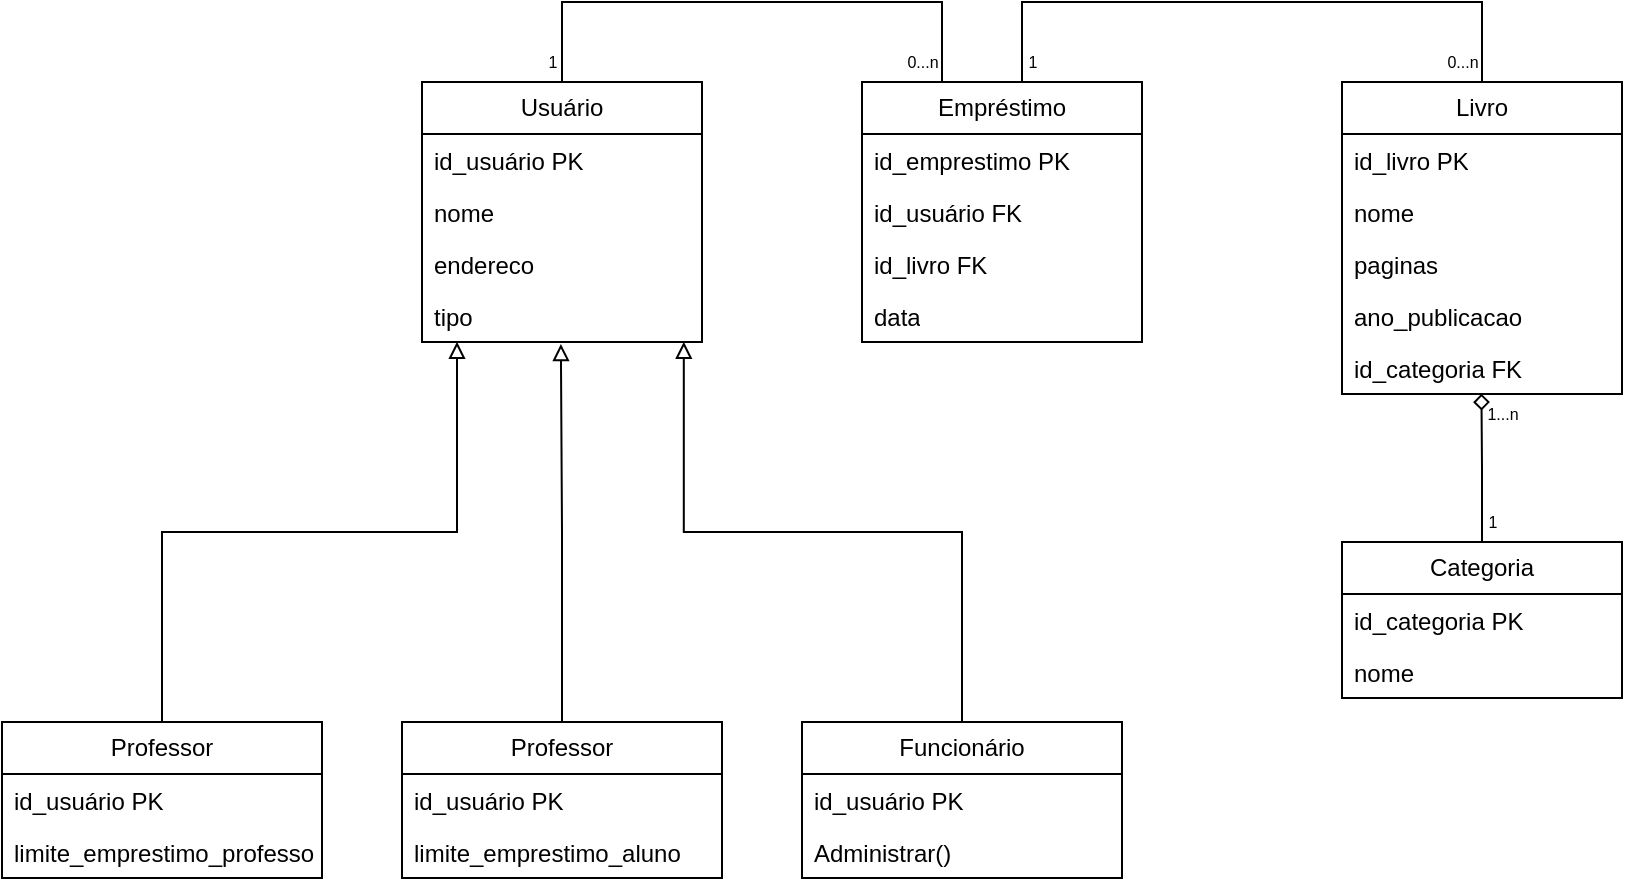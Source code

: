 <mxfile version="26.1.3">
  <diagram name="Página-1" id="mrNbvKiJHWFPIVaG444E">
    <mxGraphModel dx="1646" dy="441" grid="1" gridSize="10" guides="1" tooltips="1" connect="1" arrows="1" fold="1" page="1" pageScale="1" pageWidth="827" pageHeight="1169" math="0" shadow="0">
      <root>
        <mxCell id="0" />
        <mxCell id="1" parent="0" />
        <mxCell id="kqgmWBU-hWUkxHKTHW4B-35" style="edgeStyle=orthogonalEdgeStyle;rounded=0;orthogonalLoop=1;jettySize=auto;html=1;entryX=0.282;entryY=-0.002;entryDx=0;entryDy=0;entryPerimeter=0;endArrow=none;startFill=0;" edge="1" parent="1" source="kqgmWBU-hWUkxHKTHW4B-1" target="kqgmWBU-hWUkxHKTHW4B-6">
          <mxGeometry relative="1" as="geometry">
            <Array as="points">
              <mxPoint x="210" y="200" />
              <mxPoint x="400" y="200" />
              <mxPoint x="400" y="240" />
              <mxPoint x="400" y="240" />
            </Array>
          </mxGeometry>
        </mxCell>
        <mxCell id="kqgmWBU-hWUkxHKTHW4B-1" value="Usuário" style="swimlane;fontStyle=0;childLayout=stackLayout;horizontal=1;startSize=26;fillColor=none;horizontalStack=0;resizeParent=1;resizeParentMax=0;resizeLast=0;collapsible=1;marginBottom=0;whiteSpace=wrap;html=1;" vertex="1" parent="1">
          <mxGeometry x="140" y="240" width="140" height="130" as="geometry" />
        </mxCell>
        <mxCell id="kqgmWBU-hWUkxHKTHW4B-2" value="id_usuário PK" style="text;strokeColor=none;fillColor=none;align=left;verticalAlign=top;spacingLeft=4;spacingRight=4;overflow=hidden;rotatable=0;points=[[0,0.5],[1,0.5]];portConstraint=eastwest;whiteSpace=wrap;html=1;" vertex="1" parent="kqgmWBU-hWUkxHKTHW4B-1">
          <mxGeometry y="26" width="140" height="26" as="geometry" />
        </mxCell>
        <mxCell id="kqgmWBU-hWUkxHKTHW4B-3" value="nome" style="text;strokeColor=none;fillColor=none;align=left;verticalAlign=top;spacingLeft=4;spacingRight=4;overflow=hidden;rotatable=0;points=[[0,0.5],[1,0.5]];portConstraint=eastwest;whiteSpace=wrap;html=1;" vertex="1" parent="kqgmWBU-hWUkxHKTHW4B-1">
          <mxGeometry y="52" width="140" height="26" as="geometry" />
        </mxCell>
        <mxCell id="kqgmWBU-hWUkxHKTHW4B-5" value="endereco" style="text;strokeColor=none;fillColor=none;align=left;verticalAlign=top;spacingLeft=4;spacingRight=4;overflow=hidden;rotatable=0;points=[[0,0.5],[1,0.5]];portConstraint=eastwest;whiteSpace=wrap;html=1;" vertex="1" parent="kqgmWBU-hWUkxHKTHW4B-1">
          <mxGeometry y="78" width="140" height="26" as="geometry" />
        </mxCell>
        <mxCell id="kqgmWBU-hWUkxHKTHW4B-4" value="tipo" style="text;strokeColor=none;fillColor=none;align=left;verticalAlign=top;spacingLeft=4;spacingRight=4;overflow=hidden;rotatable=0;points=[[0,0.5],[1,0.5]];portConstraint=eastwest;whiteSpace=wrap;html=1;" vertex="1" parent="kqgmWBU-hWUkxHKTHW4B-1">
          <mxGeometry y="104" width="140" height="26" as="geometry" />
        </mxCell>
        <mxCell id="kqgmWBU-hWUkxHKTHW4B-42" style="edgeStyle=orthogonalEdgeStyle;rounded=0;orthogonalLoop=1;jettySize=auto;html=1;entryX=0.5;entryY=0;entryDx=0;entryDy=0;endArrow=none;startFill=0;targetPerimeterSpacing=0;" edge="1" parent="1" source="kqgmWBU-hWUkxHKTHW4B-6" target="kqgmWBU-hWUkxHKTHW4B-11">
          <mxGeometry relative="1" as="geometry">
            <Array as="points">
              <mxPoint x="440" y="200" />
              <mxPoint x="670" y="200" />
            </Array>
          </mxGeometry>
        </mxCell>
        <mxCell id="kqgmWBU-hWUkxHKTHW4B-6" value="Empréstimo" style="swimlane;fontStyle=0;childLayout=stackLayout;horizontal=1;startSize=26;fillColor=none;horizontalStack=0;resizeParent=1;resizeParentMax=0;resizeLast=0;collapsible=1;marginBottom=0;whiteSpace=wrap;html=1;" vertex="1" parent="1">
          <mxGeometry x="360" y="240" width="140" height="130" as="geometry" />
        </mxCell>
        <mxCell id="kqgmWBU-hWUkxHKTHW4B-7" value="id_emprestimo PK" style="text;strokeColor=none;fillColor=none;align=left;verticalAlign=top;spacingLeft=4;spacingRight=4;overflow=hidden;rotatable=0;points=[[0,0.5],[1,0.5]];portConstraint=eastwest;whiteSpace=wrap;html=1;" vertex="1" parent="kqgmWBU-hWUkxHKTHW4B-6">
          <mxGeometry y="26" width="140" height="26" as="geometry" />
        </mxCell>
        <mxCell id="kqgmWBU-hWUkxHKTHW4B-8" value="id_usuário FK" style="text;strokeColor=none;fillColor=none;align=left;verticalAlign=top;spacingLeft=4;spacingRight=4;overflow=hidden;rotatable=0;points=[[0,0.5],[1,0.5]];portConstraint=eastwest;whiteSpace=wrap;html=1;" vertex="1" parent="kqgmWBU-hWUkxHKTHW4B-6">
          <mxGeometry y="52" width="140" height="26" as="geometry" />
        </mxCell>
        <mxCell id="kqgmWBU-hWUkxHKTHW4B-9" value="id_livro FK" style="text;strokeColor=none;fillColor=none;align=left;verticalAlign=top;spacingLeft=4;spacingRight=4;overflow=hidden;rotatable=0;points=[[0,0.5],[1,0.5]];portConstraint=eastwest;whiteSpace=wrap;html=1;" vertex="1" parent="kqgmWBU-hWUkxHKTHW4B-6">
          <mxGeometry y="78" width="140" height="26" as="geometry" />
        </mxCell>
        <mxCell id="kqgmWBU-hWUkxHKTHW4B-10" value="data" style="text;strokeColor=none;fillColor=none;align=left;verticalAlign=top;spacingLeft=4;spacingRight=4;overflow=hidden;rotatable=0;points=[[0,0.5],[1,0.5]];portConstraint=eastwest;whiteSpace=wrap;html=1;" vertex="1" parent="kqgmWBU-hWUkxHKTHW4B-6">
          <mxGeometry y="104" width="140" height="26" as="geometry" />
        </mxCell>
        <mxCell id="kqgmWBU-hWUkxHKTHW4B-11" value="Livro" style="swimlane;fontStyle=0;childLayout=stackLayout;horizontal=1;startSize=26;fillColor=none;horizontalStack=0;resizeParent=1;resizeParentMax=0;resizeLast=0;collapsible=1;marginBottom=0;whiteSpace=wrap;html=1;" vertex="1" parent="1">
          <mxGeometry x="600" y="240" width="140" height="156" as="geometry" />
        </mxCell>
        <mxCell id="kqgmWBU-hWUkxHKTHW4B-12" value="id_livro PK" style="text;strokeColor=none;fillColor=none;align=left;verticalAlign=top;spacingLeft=4;spacingRight=4;overflow=hidden;rotatable=0;points=[[0,0.5],[1,0.5]];portConstraint=eastwest;whiteSpace=wrap;html=1;" vertex="1" parent="kqgmWBU-hWUkxHKTHW4B-11">
          <mxGeometry y="26" width="140" height="26" as="geometry" />
        </mxCell>
        <mxCell id="kqgmWBU-hWUkxHKTHW4B-13" value="nome" style="text;strokeColor=none;fillColor=none;align=left;verticalAlign=top;spacingLeft=4;spacingRight=4;overflow=hidden;rotatable=0;points=[[0,0.5],[1,0.5]];portConstraint=eastwest;whiteSpace=wrap;html=1;" vertex="1" parent="kqgmWBU-hWUkxHKTHW4B-11">
          <mxGeometry y="52" width="140" height="26" as="geometry" />
        </mxCell>
        <mxCell id="kqgmWBU-hWUkxHKTHW4B-14" value="paginas" style="text;strokeColor=none;fillColor=none;align=left;verticalAlign=top;spacingLeft=4;spacingRight=4;overflow=hidden;rotatable=0;points=[[0,0.5],[1,0.5]];portConstraint=eastwest;whiteSpace=wrap;html=1;" vertex="1" parent="kqgmWBU-hWUkxHKTHW4B-11">
          <mxGeometry y="78" width="140" height="26" as="geometry" />
        </mxCell>
        <mxCell id="kqgmWBU-hWUkxHKTHW4B-15" value="ano_publicacao" style="text;strokeColor=none;fillColor=none;align=left;verticalAlign=top;spacingLeft=4;spacingRight=4;overflow=hidden;rotatable=0;points=[[0,0.5],[1,0.5]];portConstraint=eastwest;whiteSpace=wrap;html=1;" vertex="1" parent="kqgmWBU-hWUkxHKTHW4B-11">
          <mxGeometry y="104" width="140" height="26" as="geometry" />
        </mxCell>
        <mxCell id="kqgmWBU-hWUkxHKTHW4B-16" value="id_categoria FK" style="text;strokeColor=none;fillColor=none;align=left;verticalAlign=top;spacingLeft=4;spacingRight=4;overflow=hidden;rotatable=0;points=[[0,0.5],[1,0.5]];portConstraint=eastwest;whiteSpace=wrap;html=1;" vertex="1" parent="kqgmWBU-hWUkxHKTHW4B-11">
          <mxGeometry y="130" width="140" height="26" as="geometry" />
        </mxCell>
        <mxCell id="kqgmWBU-hWUkxHKTHW4B-17" value="Professor" style="swimlane;fontStyle=0;childLayout=stackLayout;horizontal=1;startSize=26;fillColor=none;horizontalStack=0;resizeParent=1;resizeParentMax=0;resizeLast=0;collapsible=1;marginBottom=0;whiteSpace=wrap;html=1;" vertex="1" parent="1">
          <mxGeometry x="130" y="560" width="160" height="78" as="geometry" />
        </mxCell>
        <mxCell id="kqgmWBU-hWUkxHKTHW4B-18" value="id_usuário PK" style="text;strokeColor=none;fillColor=none;align=left;verticalAlign=top;spacingLeft=4;spacingRight=4;overflow=hidden;rotatable=0;points=[[0,0.5],[1,0.5]];portConstraint=eastwest;whiteSpace=wrap;html=1;" vertex="1" parent="kqgmWBU-hWUkxHKTHW4B-17">
          <mxGeometry y="26" width="160" height="26" as="geometry" />
        </mxCell>
        <mxCell id="kqgmWBU-hWUkxHKTHW4B-21" value="limite_emprestimo_aluno" style="text;strokeColor=none;fillColor=none;align=left;verticalAlign=top;spacingLeft=4;spacingRight=4;overflow=hidden;rotatable=0;points=[[0,0.5],[1,0.5]];portConstraint=eastwest;whiteSpace=wrap;html=1;" vertex="1" parent="kqgmWBU-hWUkxHKTHW4B-17">
          <mxGeometry y="52" width="160" height="26" as="geometry" />
        </mxCell>
        <mxCell id="kqgmWBU-hWUkxHKTHW4B-22" value="Funcionário" style="swimlane;fontStyle=0;childLayout=stackLayout;horizontal=1;startSize=26;fillColor=none;horizontalStack=0;resizeParent=1;resizeParentMax=0;resizeLast=0;collapsible=1;marginBottom=0;whiteSpace=wrap;html=1;" vertex="1" parent="1">
          <mxGeometry x="330" y="560" width="160" height="78" as="geometry" />
        </mxCell>
        <mxCell id="kqgmWBU-hWUkxHKTHW4B-23" value="id_usuário PK" style="text;strokeColor=none;fillColor=none;align=left;verticalAlign=top;spacingLeft=4;spacingRight=4;overflow=hidden;rotatable=0;points=[[0,0.5],[1,0.5]];portConstraint=eastwest;whiteSpace=wrap;html=1;" vertex="1" parent="kqgmWBU-hWUkxHKTHW4B-22">
          <mxGeometry y="26" width="160" height="26" as="geometry" />
        </mxCell>
        <mxCell id="kqgmWBU-hWUkxHKTHW4B-26" value="Administrar()" style="text;strokeColor=none;fillColor=none;align=left;verticalAlign=top;spacingLeft=4;spacingRight=4;overflow=hidden;rotatable=0;points=[[0,0.5],[1,0.5]];portConstraint=eastwest;whiteSpace=wrap;html=1;" vertex="1" parent="kqgmWBU-hWUkxHKTHW4B-22">
          <mxGeometry y="52" width="160" height="26" as="geometry" />
        </mxCell>
        <mxCell id="kqgmWBU-hWUkxHKTHW4B-27" value="Professor" style="swimlane;fontStyle=0;childLayout=stackLayout;horizontal=1;startSize=26;fillColor=none;horizontalStack=0;resizeParent=1;resizeParentMax=0;resizeLast=0;collapsible=1;marginBottom=0;whiteSpace=wrap;html=1;" vertex="1" parent="1">
          <mxGeometry x="-70" y="560" width="160" height="78" as="geometry" />
        </mxCell>
        <mxCell id="kqgmWBU-hWUkxHKTHW4B-28" value="id_usuário PK" style="text;strokeColor=none;fillColor=none;align=left;verticalAlign=top;spacingLeft=4;spacingRight=4;overflow=hidden;rotatable=0;points=[[0,0.5],[1,0.5]];portConstraint=eastwest;whiteSpace=wrap;html=1;" vertex="1" parent="kqgmWBU-hWUkxHKTHW4B-27">
          <mxGeometry y="26" width="160" height="26" as="geometry" />
        </mxCell>
        <mxCell id="kqgmWBU-hWUkxHKTHW4B-31" value="limite_emprestimo_professor" style="text;strokeColor=none;fillColor=none;align=left;verticalAlign=top;spacingLeft=4;spacingRight=4;overflow=hidden;rotatable=0;points=[[0,0.5],[1,0.5]];portConstraint=eastwest;whiteSpace=wrap;html=1;" vertex="1" parent="kqgmWBU-hWUkxHKTHW4B-27">
          <mxGeometry y="52" width="160" height="26" as="geometry" />
        </mxCell>
        <mxCell id="kqgmWBU-hWUkxHKTHW4B-32" style="edgeStyle=orthogonalEdgeStyle;rounded=0;orthogonalLoop=1;jettySize=auto;html=1;entryX=0.125;entryY=0.996;entryDx=0;entryDy=0;entryPerimeter=0;endArrow=block;endFill=0;" edge="1" parent="1" source="kqgmWBU-hWUkxHKTHW4B-27" target="kqgmWBU-hWUkxHKTHW4B-4">
          <mxGeometry relative="1" as="geometry" />
        </mxCell>
        <mxCell id="kqgmWBU-hWUkxHKTHW4B-33" style="edgeStyle=orthogonalEdgeStyle;rounded=0;orthogonalLoop=1;jettySize=auto;html=1;entryX=0.496;entryY=1.038;entryDx=0;entryDy=0;entryPerimeter=0;endArrow=block;endFill=0;" edge="1" parent="1" source="kqgmWBU-hWUkxHKTHW4B-17" target="kqgmWBU-hWUkxHKTHW4B-4">
          <mxGeometry relative="1" as="geometry" />
        </mxCell>
        <mxCell id="kqgmWBU-hWUkxHKTHW4B-34" style="edgeStyle=orthogonalEdgeStyle;rounded=0;orthogonalLoop=1;jettySize=auto;html=1;entryX=0.935;entryY=0.996;entryDx=0;entryDy=0;entryPerimeter=0;endArrow=block;endFill=0;" edge="1" parent="1" source="kqgmWBU-hWUkxHKTHW4B-22" target="kqgmWBU-hWUkxHKTHW4B-4">
          <mxGeometry relative="1" as="geometry" />
        </mxCell>
        <mxCell id="kqgmWBU-hWUkxHKTHW4B-45" value="Categoria" style="swimlane;fontStyle=0;childLayout=stackLayout;horizontal=1;startSize=26;fillColor=none;horizontalStack=0;resizeParent=1;resizeParentMax=0;resizeLast=0;collapsible=1;marginBottom=0;whiteSpace=wrap;html=1;" vertex="1" parent="1">
          <mxGeometry x="600" y="470" width="140" height="78" as="geometry" />
        </mxCell>
        <mxCell id="kqgmWBU-hWUkxHKTHW4B-46" value="id_categoria PK" style="text;strokeColor=none;fillColor=none;align=left;verticalAlign=top;spacingLeft=4;spacingRight=4;overflow=hidden;rotatable=0;points=[[0,0.5],[1,0.5]];portConstraint=eastwest;whiteSpace=wrap;html=1;" vertex="1" parent="kqgmWBU-hWUkxHKTHW4B-45">
          <mxGeometry y="26" width="140" height="26" as="geometry" />
        </mxCell>
        <mxCell id="kqgmWBU-hWUkxHKTHW4B-47" value="nome" style="text;strokeColor=none;fillColor=none;align=left;verticalAlign=top;spacingLeft=4;spacingRight=4;overflow=hidden;rotatable=0;points=[[0,0.5],[1,0.5]];portConstraint=eastwest;whiteSpace=wrap;html=1;" vertex="1" parent="kqgmWBU-hWUkxHKTHW4B-45">
          <mxGeometry y="52" width="140" height="26" as="geometry" />
        </mxCell>
        <mxCell id="kqgmWBU-hWUkxHKTHW4B-51" style="edgeStyle=orthogonalEdgeStyle;rounded=0;orthogonalLoop=1;jettySize=auto;html=1;entryX=0.498;entryY=0.995;entryDx=0;entryDy=0;entryPerimeter=0;endArrow=diamond;endFill=0;" edge="1" parent="1" source="kqgmWBU-hWUkxHKTHW4B-45" target="kqgmWBU-hWUkxHKTHW4B-16">
          <mxGeometry relative="1" as="geometry">
            <Array as="points" />
          </mxGeometry>
        </mxCell>
        <mxCell id="kqgmWBU-hWUkxHKTHW4B-52" value="1...n" style="text;html=1;align=center;verticalAlign=middle;resizable=0;points=[];autosize=1;strokeColor=none;fillColor=none;fontSize=8;" vertex="1" parent="1">
          <mxGeometry x="660" y="396" width="40" height="20" as="geometry" />
        </mxCell>
        <mxCell id="kqgmWBU-hWUkxHKTHW4B-54" value="1" style="text;html=1;align=center;verticalAlign=middle;resizable=0;points=[];autosize=1;strokeColor=none;fillColor=none;fontSize=8;" vertex="1" parent="1">
          <mxGeometry x="660" y="450" width="30" height="20" as="geometry" />
        </mxCell>
        <mxCell id="kqgmWBU-hWUkxHKTHW4B-55" value="0...n" style="text;html=1;align=center;verticalAlign=middle;resizable=0;points=[];autosize=1;strokeColor=none;fillColor=none;fontSize=8;" vertex="1" parent="1">
          <mxGeometry x="640" y="220" width="40" height="20" as="geometry" />
        </mxCell>
        <mxCell id="kqgmWBU-hWUkxHKTHW4B-56" value="1" style="text;html=1;align=center;verticalAlign=middle;resizable=0;points=[];autosize=1;strokeColor=none;fillColor=none;fontSize=8;" vertex="1" parent="1">
          <mxGeometry x="430" y="220" width="30" height="20" as="geometry" />
        </mxCell>
        <mxCell id="kqgmWBU-hWUkxHKTHW4B-57" value="0...n" style="text;html=1;align=center;verticalAlign=middle;resizable=0;points=[];autosize=1;strokeColor=none;fillColor=none;fontSize=8;" vertex="1" parent="1">
          <mxGeometry x="370" y="220" width="40" height="20" as="geometry" />
        </mxCell>
        <mxCell id="kqgmWBU-hWUkxHKTHW4B-58" value="1" style="text;html=1;align=center;verticalAlign=middle;resizable=0;points=[];autosize=1;strokeColor=none;fillColor=none;fontSize=8;" vertex="1" parent="1">
          <mxGeometry x="190" y="220" width="30" height="20" as="geometry" />
        </mxCell>
      </root>
    </mxGraphModel>
  </diagram>
</mxfile>
